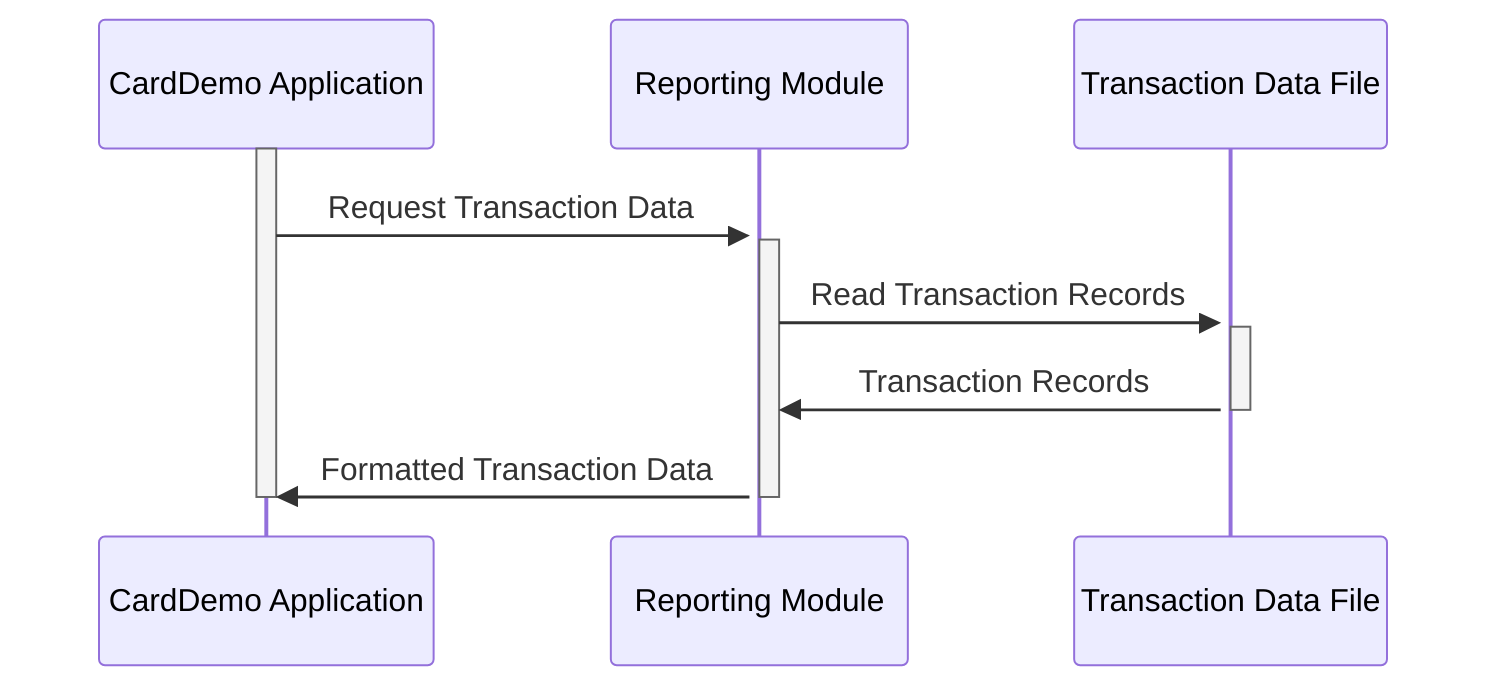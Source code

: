 sequenceDiagram
    participant CardDemo Application
    participant Reporting Module
    participant Transaction Data File

    activate CardDemo Application
    CardDemo Application->>+Reporting Module: Request Transaction Data
    activate Reporting Module
    Reporting Module->>+Transaction Data File: Read Transaction Records
    activate Transaction Data File
    Transaction Data File->>Reporting Module: Transaction Records
    deactivate Transaction Data File
    Reporting Module->>CardDemo Application: Formatted Transaction Data
    deactivate Reporting Module
    deactivate CardDemo Application